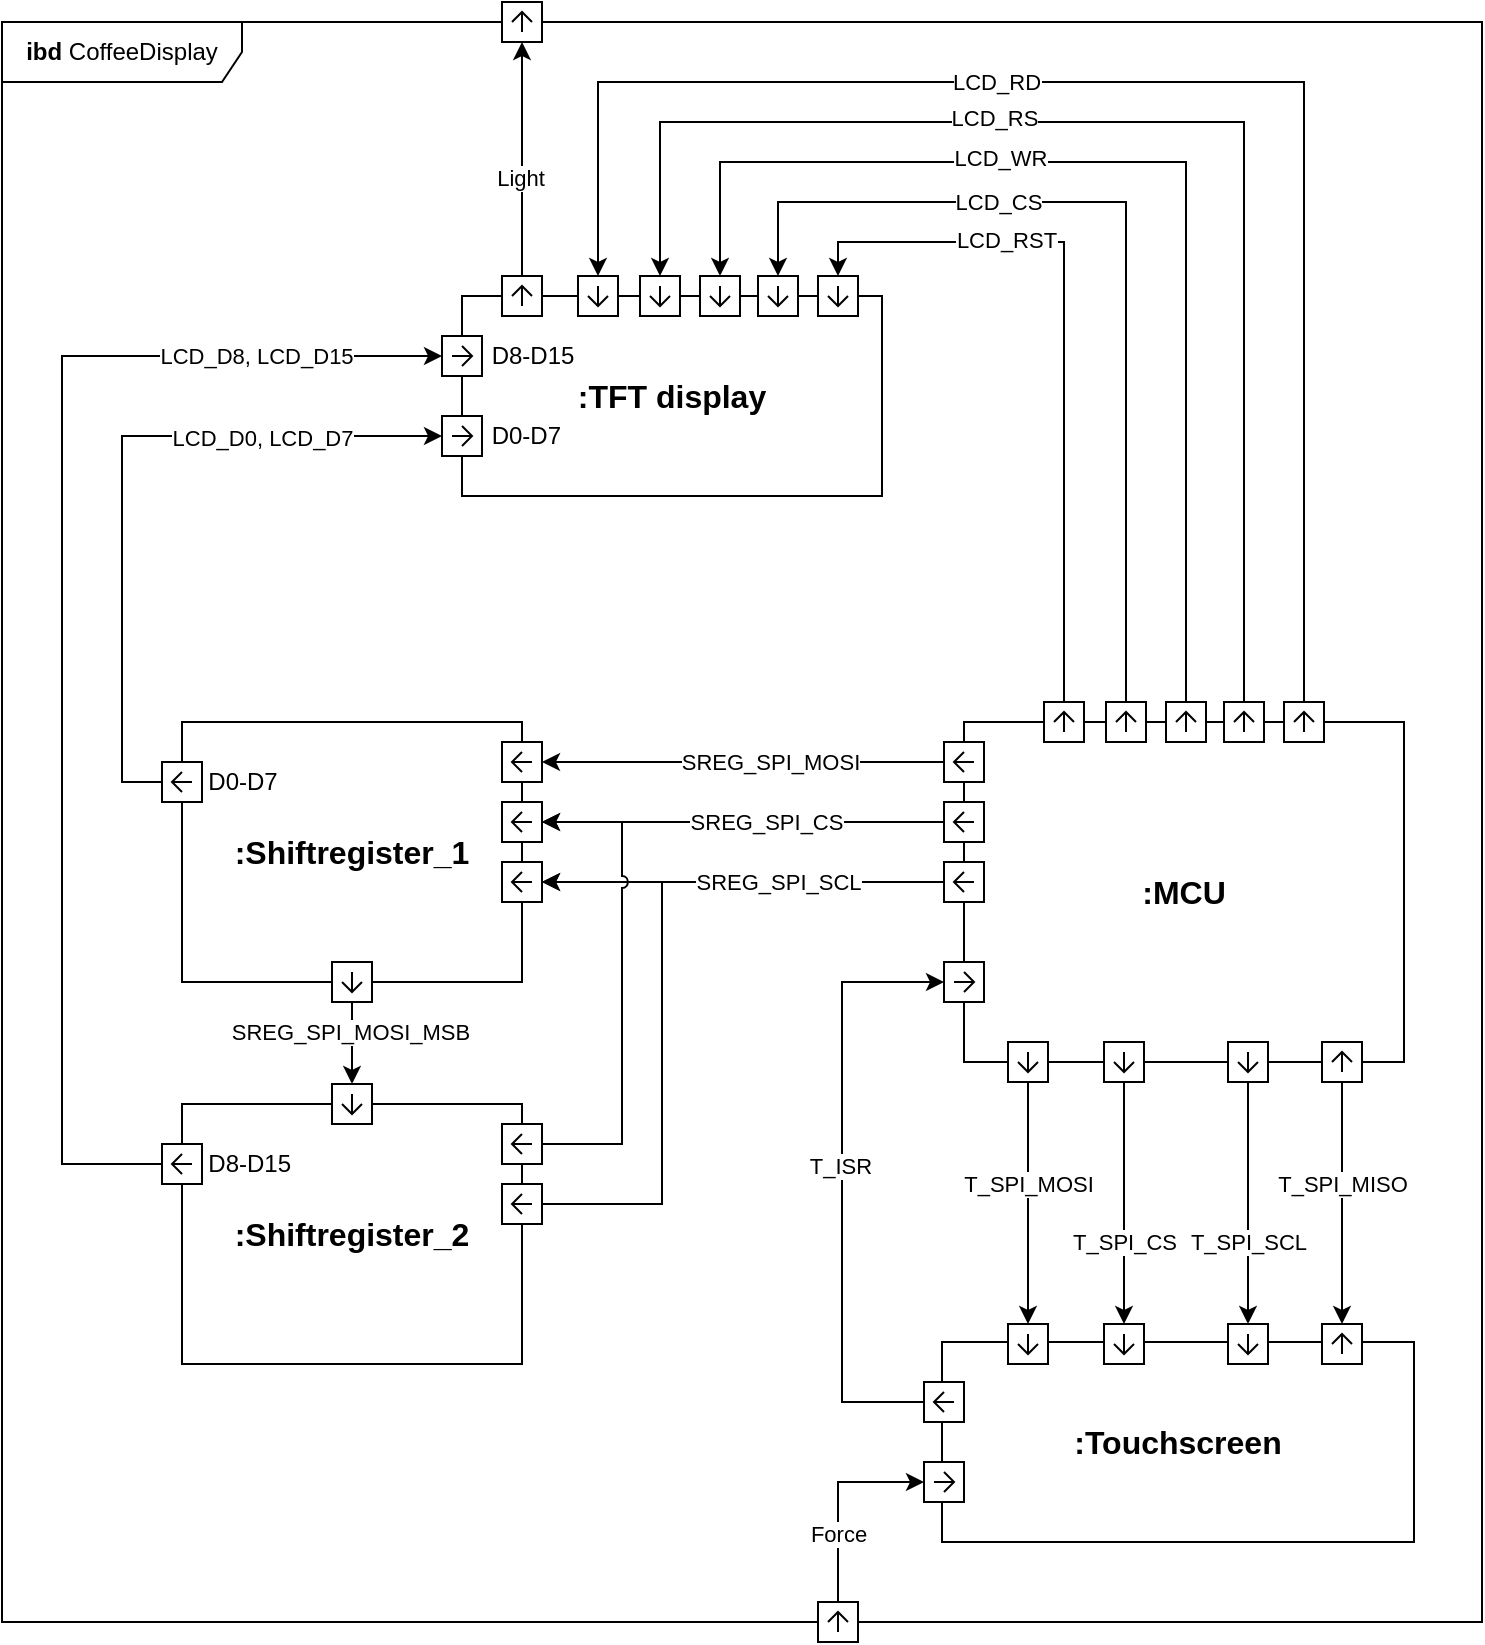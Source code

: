 <mxfile version="21.3.7" type="github">
  <diagram name="Page-1" id="zY5KByXfgUxSWwD3LtzW">
    <mxGraphModel dx="1467" dy="1114" grid="1" gridSize="10" guides="1" tooltips="1" connect="1" arrows="1" fold="1" page="1" pageScale="1" pageWidth="850" pageHeight="1100" math="0" shadow="0">
      <root>
        <mxCell id="0" />
        <mxCell id="1" parent="0" />
        <mxCell id="DrQeyzu7oYbo8D8z5N6E-1" value="&lt;b&gt;ibd&amp;nbsp;&lt;/b&gt;CoffeeDisplay" style="shape=umlFrame;whiteSpace=wrap;html=1;pointerEvents=0;width=120;height=30;" parent="1" vertex="1">
          <mxGeometry x="40" y="180" width="740" height="800" as="geometry" />
        </mxCell>
        <mxCell id="DrQeyzu7oYbo8D8z5N6E-3" value="&lt;b&gt;&lt;font style=&quot;font-size: 16px;&quot;&gt;:Touchscreen&lt;br&gt;&lt;/font&gt;&lt;/b&gt;" style="html=1;whiteSpace=wrap;" parent="1" vertex="1">
          <mxGeometry x="510" y="840" width="236" height="100" as="geometry" />
        </mxCell>
        <mxCell id="DrQeyzu7oYbo8D8z5N6E-4" value="&lt;b&gt;&lt;font style=&quot;font-size: 16px;&quot;&gt;:TFT display&lt;br&gt;&lt;/font&gt;&lt;/b&gt;" style="html=1;whiteSpace=wrap;" parent="1" vertex="1">
          <mxGeometry x="270" y="317" width="210" height="100" as="geometry" />
        </mxCell>
        <mxCell id="DrQeyzu7oYbo8D8z5N6E-15" value="&lt;b style=&quot;border-color: var(--border-color);&quot;&gt;&lt;font style=&quot;border-color: var(--border-color); font-size: 16px;&quot;&gt;:Shiftregister_1&lt;/font&gt;&lt;/b&gt;" style="whiteSpace=wrap;align=center;html=1;" parent="1" vertex="1">
          <mxGeometry x="130" y="530" width="170" height="130" as="geometry" />
        </mxCell>
        <mxCell id="DrQeyzu7oYbo8D8z5N6E-20" value="" style="html=1;shape=mxgraph.sysml.port;html=1;resizable=0;sysMLPortType=flowE;labelPosition=left;verticalLabelPosition=middle;align=right;verticalAlign=middle;rotation=-180;" parent="DrQeyzu7oYbo8D8z5N6E-15" vertex="1">
          <mxGeometry x="1" width="20" height="20" relative="1" as="geometry">
            <mxPoint x="-10" y="10" as="offset" />
          </mxGeometry>
        </mxCell>
        <mxCell id="DrQeyzu7oYbo8D8z5N6E-50" value="" style="html=1;shape=mxgraph.sysml.port;html=1;resizable=0;sysMLPortType=flowE;labelPosition=left;verticalLabelPosition=middle;align=right;verticalAlign=middle;rotation=90;" parent="DrQeyzu7oYbo8D8z5N6E-15" vertex="1">
          <mxGeometry x="75" y="119.999" width="20" height="20" as="geometry" />
        </mxCell>
        <mxCell id="DrQeyzu7oYbo8D8z5N6E-24" value="&lt;b style=&quot;border-color: var(--border-color);&quot;&gt;&lt;font style=&quot;border-color: var(--border-color); font-size: 16px;&quot;&gt;:MCU&lt;/font&gt;&lt;/b&gt;" style="whiteSpace=wrap;align=center;html=1;" parent="1" vertex="1">
          <mxGeometry x="521" y="530" width="220" height="170" as="geometry" />
        </mxCell>
        <mxCell id="DrQeyzu7oYbo8D8z5N6E-25" value="" style="html=1;shape=mxgraph.sysml.port;html=1;resizable=0;sysMLPortType=flowE;labelPosition=left;verticalLabelPosition=middle;align=right;verticalAlign=middle;rotation=-180;" parent="DrQeyzu7oYbo8D8z5N6E-24" vertex="1">
          <mxGeometry x="1" width="20" height="20" relative="1" as="geometry">
            <mxPoint x="-230" y="10" as="offset" />
          </mxGeometry>
        </mxCell>
        <mxCell id="DrQeyzu7oYbo8D8z5N6E-28" value="" style="html=1;shape=mxgraph.sysml.port;html=1;resizable=0;sysMLPortType=flowE;labelPosition=left;verticalLabelPosition=middle;align=right;verticalAlign=middle;rotation=-180;" parent="DrQeyzu7oYbo8D8z5N6E-24" vertex="1">
          <mxGeometry x="-10" y="70" width="20" height="20" as="geometry" />
        </mxCell>
        <mxCell id="DrQeyzu7oYbo8D8z5N6E-89" value="" style="html=1;shape=mxgraph.sysml.port;html=1;resizable=0;sysMLPortType=flowE;labelPosition=left;verticalLabelPosition=middle;align=right;verticalAlign=middle;rotation=-90;" parent="DrQeyzu7oYbo8D8z5N6E-24" vertex="1">
          <mxGeometry x="160" y="-10" width="20" height="20" as="geometry" />
        </mxCell>
        <mxCell id="DrQeyzu7oYbo8D8z5N6E-90" value="" style="html=1;shape=mxgraph.sysml.port;html=1;resizable=0;sysMLPortType=flowE;labelPosition=left;verticalLabelPosition=middle;align=right;verticalAlign=middle;rotation=-90;" parent="DrQeyzu7oYbo8D8z5N6E-24" vertex="1">
          <mxGeometry x="130" y="-10" width="20" height="20" as="geometry" />
        </mxCell>
        <mxCell id="DrQeyzu7oYbo8D8z5N6E-34" style="edgeStyle=orthogonalEdgeStyle;rounded=0;orthogonalLoop=1;jettySize=auto;html=1;exitX=1;exitY=0.5;exitDx=0;exitDy=0;exitPerimeter=0;entryX=0;entryY=0.5;entryDx=0;entryDy=0;entryPerimeter=0;" parent="1" source="DrQeyzu7oYbo8D8z5N6E-26" target="DrQeyzu7oYbo8D8z5N6E-30" edge="1">
          <mxGeometry relative="1" as="geometry" />
        </mxCell>
        <mxCell id="DrQeyzu7oYbo8D8z5N6E-39" value="SREG_SPI_CS" style="edgeLabel;html=1;align=center;verticalAlign=middle;resizable=0;points=[];" parent="DrQeyzu7oYbo8D8z5N6E-34" vertex="1" connectable="0">
          <mxGeometry x="-0.114" y="1" relative="1" as="geometry">
            <mxPoint y="-1" as="offset" />
          </mxGeometry>
        </mxCell>
        <mxCell id="DrQeyzu7oYbo8D8z5N6E-26" value="" style="html=1;shape=mxgraph.sysml.port;html=1;resizable=0;sysMLPortType=flowE;labelPosition=left;verticalLabelPosition=middle;align=right;verticalAlign=middle;rotation=-180;" parent="1" vertex="1">
          <mxGeometry x="511" y="570" width="20" height="20" as="geometry" />
        </mxCell>
        <mxCell id="DrQeyzu7oYbo8D8z5N6E-30" value="" style="html=1;shape=mxgraph.sysml.port;html=1;resizable=0;sysMLPortType=flowE;labelPosition=left;verticalLabelPosition=middle;align=right;verticalAlign=middle;rotation=-180;" parent="1" vertex="1">
          <mxGeometry x="290" y="570" width="20" height="20" as="geometry" />
        </mxCell>
        <mxCell id="DrQeyzu7oYbo8D8z5N6E-31" value="" style="html=1;shape=mxgraph.sysml.port;html=1;resizable=0;sysMLPortType=flowE;labelPosition=left;verticalLabelPosition=middle;align=right;verticalAlign=middle;rotation=-180;" parent="1" vertex="1">
          <mxGeometry x="290" y="600" width="20" height="20" as="geometry" />
        </mxCell>
        <mxCell id="DrQeyzu7oYbo8D8z5N6E-33" style="edgeStyle=orthogonalEdgeStyle;rounded=0;orthogonalLoop=1;jettySize=auto;html=1;exitX=1;exitY=0.5;exitDx=0;exitDy=0;exitPerimeter=0;entryX=0;entryY=0.5;entryDx=0;entryDy=0;entryPerimeter=0;" parent="1" source="DrQeyzu7oYbo8D8z5N6E-25" target="DrQeyzu7oYbo8D8z5N6E-20" edge="1">
          <mxGeometry relative="1" as="geometry" />
        </mxCell>
        <mxCell id="DrQeyzu7oYbo8D8z5N6E-38" value="SREG_SPI_MOSI" style="edgeLabel;html=1;align=center;verticalAlign=middle;resizable=0;points=[];" parent="DrQeyzu7oYbo8D8z5N6E-33" vertex="1" connectable="0">
          <mxGeometry x="-0.179" y="1" relative="1" as="geometry">
            <mxPoint x="-5" y="-1" as="offset" />
          </mxGeometry>
        </mxCell>
        <mxCell id="DrQeyzu7oYbo8D8z5N6E-35" style="edgeStyle=orthogonalEdgeStyle;rounded=0;orthogonalLoop=1;jettySize=auto;html=1;exitX=1;exitY=0.5;exitDx=0;exitDy=0;exitPerimeter=0;entryX=0;entryY=0.5;entryDx=0;entryDy=0;entryPerimeter=0;" parent="1" source="DrQeyzu7oYbo8D8z5N6E-28" target="DrQeyzu7oYbo8D8z5N6E-31" edge="1">
          <mxGeometry relative="1" as="geometry" />
        </mxCell>
        <mxCell id="DrQeyzu7oYbo8D8z5N6E-40" value="SREG_SPI_SCL" style="edgeLabel;html=1;align=center;verticalAlign=middle;resizable=0;points=[];" parent="DrQeyzu7oYbo8D8z5N6E-35" vertex="1" connectable="0">
          <mxGeometry x="-0.388" y="-1" relative="1" as="geometry">
            <mxPoint x="-22" y="1" as="offset" />
          </mxGeometry>
        </mxCell>
        <mxCell id="DrQeyzu7oYbo8D8z5N6E-44" value="&lt;b style=&quot;border-color: var(--border-color);&quot;&gt;&lt;font style=&quot;border-color: var(--border-color); font-size: 16px;&quot;&gt;:Shiftregister_2&lt;/font&gt;&lt;/b&gt;" style="whiteSpace=wrap;align=center;html=1;" parent="1" vertex="1">
          <mxGeometry x="130" y="721" width="170" height="130" as="geometry" />
        </mxCell>
        <mxCell id="DrQeyzu7oYbo8D8z5N6E-45" value="" style="html=1;shape=mxgraph.sysml.port;html=1;resizable=0;sysMLPortType=flowE;labelPosition=left;verticalLabelPosition=middle;align=right;verticalAlign=middle;rotation=-180;" parent="DrQeyzu7oYbo8D8z5N6E-44" vertex="1">
          <mxGeometry x="1" width="20" height="20" relative="1" as="geometry">
            <mxPoint x="-10" y="10" as="offset" />
          </mxGeometry>
        </mxCell>
        <mxCell id="DrQeyzu7oYbo8D8z5N6E-47" value="" style="html=1;shape=mxgraph.sysml.port;html=1;resizable=0;sysMLPortType=flowE;labelPosition=left;verticalLabelPosition=middle;align=right;verticalAlign=middle;rotation=90;" parent="DrQeyzu7oYbo8D8z5N6E-44" vertex="1">
          <mxGeometry x="75" y="-10" width="20" height="20" as="geometry" />
        </mxCell>
        <mxCell id="DrQeyzu7oYbo8D8z5N6E-49" style="edgeStyle=orthogonalEdgeStyle;rounded=0;orthogonalLoop=1;jettySize=auto;html=1;exitX=0;exitY=0.5;exitDx=0;exitDy=0;exitPerimeter=0;entryX=0;entryY=0.5;entryDx=0;entryDy=0;entryPerimeter=0;" parent="1" source="DrQeyzu7oYbo8D8z5N6E-46" target="DrQeyzu7oYbo8D8z5N6E-31" edge="1">
          <mxGeometry relative="1" as="geometry">
            <mxPoint x="370.0" y="580" as="targetPoint" />
            <Array as="points">
              <mxPoint x="370" y="771" />
              <mxPoint x="370" y="610" />
            </Array>
          </mxGeometry>
        </mxCell>
        <mxCell id="DrQeyzu7oYbo8D8z5N6E-46" value="" style="html=1;shape=mxgraph.sysml.port;html=1;resizable=0;sysMLPortType=flowE;labelPosition=left;verticalLabelPosition=middle;align=right;verticalAlign=middle;rotation=-180;" parent="1" vertex="1">
          <mxGeometry x="290" y="761" width="20" height="20" as="geometry" />
        </mxCell>
        <mxCell id="DrQeyzu7oYbo8D8z5N6E-48" style="edgeStyle=orthogonalEdgeStyle;rounded=0;orthogonalLoop=1;jettySize=auto;html=1;exitX=0;exitY=0.5;exitDx=0;exitDy=0;exitPerimeter=0;entryX=0;entryY=0.5;entryDx=0;entryDy=0;entryPerimeter=0;jumpStyle=arc;" parent="1" source="DrQeyzu7oYbo8D8z5N6E-45" target="DrQeyzu7oYbo8D8z5N6E-30" edge="1">
          <mxGeometry relative="1" as="geometry">
            <mxPoint x="340" y="550" as="targetPoint" />
            <Array as="points">
              <mxPoint x="350" y="741" />
              <mxPoint x="350" y="580" />
            </Array>
          </mxGeometry>
        </mxCell>
        <mxCell id="DrQeyzu7oYbo8D8z5N6E-51" style="edgeStyle=orthogonalEdgeStyle;rounded=0;orthogonalLoop=1;jettySize=auto;html=1;exitX=1;exitY=0.5;exitDx=0;exitDy=0;exitPerimeter=0;entryX=0;entryY=0.5;entryDx=0;entryDy=0;entryPerimeter=0;" parent="1" source="DrQeyzu7oYbo8D8z5N6E-50" target="DrQeyzu7oYbo8D8z5N6E-47" edge="1">
          <mxGeometry relative="1" as="geometry" />
        </mxCell>
        <mxCell id="DrQeyzu7oYbo8D8z5N6E-54" value="SREG_SPI_MOSI_MSB" style="edgeLabel;html=1;align=center;verticalAlign=middle;resizable=0;points=[];" parent="DrQeyzu7oYbo8D8z5N6E-51" vertex="1" connectable="0">
          <mxGeometry x="-0.275" y="-1" relative="1" as="geometry">
            <mxPoint as="offset" />
          </mxGeometry>
        </mxCell>
        <mxCell id="DrQeyzu7oYbo8D8z5N6E-62" value="&lt;span style=&quot;white-space: pre;&quot;&gt; &lt;span style=&quot;white-space: pre;&quot;&gt; &lt;/span&gt; &lt;/span&gt;&amp;nbsp; &amp;nbsp; &amp;nbsp; &amp;nbsp; &amp;nbsp; &amp;nbsp; &amp;nbsp; &amp;nbsp; &amp;nbsp; D8-D15" style="html=1;shape=mxgraph.sysml.port;sysMLPortType=flowN;direction=south;" parent="1" vertex="1">
          <mxGeometry x="260" y="337" width="20" height="20" as="geometry" />
        </mxCell>
        <mxCell id="DrQeyzu7oYbo8D8z5N6E-64" value="  &lt;span style=&quot;border-color: var(--border-color);&quot;&gt;&lt;/span&gt;&amp;nbsp;&lt;span style=&quot;white-space: pre;&quot;&gt; &lt;/span&gt;&lt;span style=&quot;white-space: pre;&quot;&gt; &lt;/span&gt;&amp;nbsp; &amp;nbsp; &amp;nbsp; &amp;nbsp; &amp;nbsp; &amp;nbsp; &amp;nbsp; &amp;nbsp; D0-D7" style="html=1;shape=mxgraph.sysml.port;sysMLPortType=flowN;direction=south;" parent="1" vertex="1">
          <mxGeometry x="260" y="377" width="20" height="20" as="geometry" />
        </mxCell>
        <mxCell id="DrQeyzu7oYbo8D8z5N6E-67" style="edgeStyle=orthogonalEdgeStyle;rounded=0;orthogonalLoop=1;jettySize=auto;html=1;exitX=0.5;exitY=0;exitDx=0;exitDy=0;exitPerimeter=0;entryX=0.5;entryY=1;entryDx=0;entryDy=0;entryPerimeter=0;" parent="1" source="DrQeyzu7oYbo8D8z5N6E-65" target="DrQeyzu7oYbo8D8z5N6E-64" edge="1">
          <mxGeometry relative="1" as="geometry" />
        </mxCell>
        <mxCell id="DrQeyzu7oYbo8D8z5N6E-114" value="LCD_D0, LCD_D7" style="edgeLabel;html=1;align=center;verticalAlign=middle;resizable=0;points=[];" parent="DrQeyzu7oYbo8D8z5N6E-67" vertex="1" connectable="0">
          <mxGeometry x="-0.311" relative="1" as="geometry">
            <mxPoint x="70" y="-71" as="offset" />
          </mxGeometry>
        </mxCell>
        <mxCell id="DrQeyzu7oYbo8D8z5N6E-65" value="  &lt;span style=&quot;border-color: var(--border-color);&quot;&gt;&lt;/span&gt;&amp;nbsp;&lt;span style=&quot;white-space: pre;&quot;&gt; &lt;/span&gt;&lt;span style=&quot;white-space: pre;&quot;&gt; &lt;/span&gt;&amp;nbsp; &amp;nbsp; &amp;nbsp; &amp;nbsp; &amp;nbsp; &amp;nbsp; &amp;nbsp; &amp;nbsp;D0-D7" style="html=1;shape=mxgraph.sysml.port;sysMLPortType=flowN;direction=north;" parent="1" vertex="1">
          <mxGeometry x="120" y="550" width="20" height="20" as="geometry" />
        </mxCell>
        <mxCell id="DrQeyzu7oYbo8D8z5N6E-68" style="edgeStyle=orthogonalEdgeStyle;rounded=0;orthogonalLoop=1;jettySize=auto;html=1;exitX=0.5;exitY=0;exitDx=0;exitDy=0;exitPerimeter=0;entryX=0.5;entryY=1;entryDx=0;entryDy=0;entryPerimeter=0;" parent="1" source="DrQeyzu7oYbo8D8z5N6E-66" target="DrQeyzu7oYbo8D8z5N6E-62" edge="1">
          <mxGeometry relative="1" as="geometry">
            <Array as="points">
              <mxPoint x="70" y="751" />
              <mxPoint x="70" y="347" />
            </Array>
          </mxGeometry>
        </mxCell>
        <mxCell id="DrQeyzu7oYbo8D8z5N6E-115" value="LCD_D8, LCD_D15" style="edgeLabel;html=1;align=center;verticalAlign=middle;resizable=0;points=[];" parent="DrQeyzu7oYbo8D8z5N6E-68" vertex="1" connectable="0">
          <mxGeometry x="0.686" y="-1" relative="1" as="geometry">
            <mxPoint x="8" y="-1" as="offset" />
          </mxGeometry>
        </mxCell>
        <mxCell id="DrQeyzu7oYbo8D8z5N6E-66" value="&amp;nbsp; &lt;span style=&quot;border-color: var(--border-color);&quot;&gt;&lt;span style=&quot;white-space: pre;&quot;&gt;&amp;nbsp;&amp;nbsp;&amp;nbsp;&amp;nbsp;&lt;/span&gt;&lt;/span&gt;&amp;nbsp; &amp;nbsp; &lt;span style=&quot;white-space: pre;&quot;&gt; &lt;/span&gt;&amp;nbsp; &amp;nbsp; &amp;nbsp; &amp;nbsp; &amp;nbsp;D8-D15" style="html=1;shape=mxgraph.sysml.port;sysMLPortType=flowN;direction=north;" parent="1" vertex="1">
          <mxGeometry x="120" y="741" width="20" height="20" as="geometry" />
        </mxCell>
        <mxCell id="DrQeyzu7oYbo8D8z5N6E-69" value="" style="html=1;shape=mxgraph.sysml.port;html=1;resizable=0;sysMLPortType=flowE;labelPosition=left;verticalLabelPosition=middle;align=right;verticalAlign=middle;rotation=90;" parent="1" vertex="1">
          <mxGeometry x="543" y="690" width="20" height="20" as="geometry" />
        </mxCell>
        <mxCell id="DrQeyzu7oYbo8D8z5N6E-70" value="" style="html=1;shape=mxgraph.sysml.port;html=1;resizable=0;sysMLPortType=flowE;labelPosition=left;verticalLabelPosition=middle;align=right;verticalAlign=middle;rotation=90;" parent="1" vertex="1">
          <mxGeometry x="653" y="690" width="20" height="20" as="geometry" />
        </mxCell>
        <mxCell id="DrQeyzu7oYbo8D8z5N6E-71" style="rounded=0;orthogonalLoop=1;jettySize=auto;html=1;exitX=1;exitY=0.5;exitDx=0;exitDy=0;exitPerimeter=0;entryX=0;entryY=0.5;entryDx=0;entryDy=0;entryPerimeter=0;" parent="1" source="DrQeyzu7oYbo8D8z5N6E-73" target="DrQeyzu7oYbo8D8z5N6E-74" edge="1">
          <mxGeometry relative="1" as="geometry" />
        </mxCell>
        <mxCell id="DrQeyzu7oYbo8D8z5N6E-72" value="T_SPI_CS" style="edgeLabel;html=1;align=center;verticalAlign=middle;resizable=0;points=[];" parent="DrQeyzu7oYbo8D8z5N6E-71" vertex="1" connectable="0">
          <mxGeometry x="-0.114" y="1" relative="1" as="geometry">
            <mxPoint x="-1" y="26" as="offset" />
          </mxGeometry>
        </mxCell>
        <mxCell id="DrQeyzu7oYbo8D8z5N6E-73" value="" style="html=1;shape=mxgraph.sysml.port;html=1;resizable=0;sysMLPortType=flowE;labelPosition=left;verticalLabelPosition=middle;align=right;verticalAlign=middle;rotation=90;" parent="1" vertex="1">
          <mxGeometry x="591" y="690" width="20" height="20" as="geometry" />
        </mxCell>
        <mxCell id="DrQeyzu7oYbo8D8z5N6E-74" value="" style="html=1;shape=mxgraph.sysml.port;html=1;resizable=0;sysMLPortType=flowE;labelPosition=left;verticalLabelPosition=middle;align=right;verticalAlign=middle;rotation=90;" parent="1" vertex="1">
          <mxGeometry x="591" y="831" width="20" height="20" as="geometry" />
        </mxCell>
        <mxCell id="DrQeyzu7oYbo8D8z5N6E-75" value="" style="html=1;shape=mxgraph.sysml.port;html=1;resizable=0;sysMLPortType=flowE;labelPosition=left;verticalLabelPosition=middle;align=right;verticalAlign=middle;rotation=90;" parent="1" vertex="1">
          <mxGeometry x="653" y="831" width="20" height="20" as="geometry" />
        </mxCell>
        <mxCell id="DrQeyzu7oYbo8D8z5N6E-76" style="edgeStyle=orthogonalEdgeStyle;rounded=0;orthogonalLoop=1;jettySize=auto;html=1;exitX=1;exitY=0.5;exitDx=0;exitDy=0;exitPerimeter=0;entryX=0;entryY=0.5;entryDx=0;entryDy=0;entryPerimeter=0;" parent="1" source="DrQeyzu7oYbo8D8z5N6E-69" target="DrQeyzu7oYbo8D8z5N6E-80" edge="1">
          <mxGeometry relative="1" as="geometry">
            <mxPoint x="422" y="741" as="targetPoint" />
          </mxGeometry>
        </mxCell>
        <mxCell id="DrQeyzu7oYbo8D8z5N6E-77" value="T_SPI_MOSI" style="edgeLabel;html=1;align=center;verticalAlign=middle;resizable=0;points=[];" parent="DrQeyzu7oYbo8D8z5N6E-76" vertex="1" connectable="0">
          <mxGeometry x="-0.179" y="1" relative="1" as="geometry">
            <mxPoint x="-1" y="1" as="offset" />
          </mxGeometry>
        </mxCell>
        <mxCell id="DrQeyzu7oYbo8D8z5N6E-78" style="edgeStyle=orthogonalEdgeStyle;rounded=0;orthogonalLoop=1;jettySize=auto;html=1;exitX=1;exitY=0.5;exitDx=0;exitDy=0;exitPerimeter=0;entryX=0;entryY=0.5;entryDx=0;entryDy=0;entryPerimeter=0;" parent="1" source="DrQeyzu7oYbo8D8z5N6E-70" target="DrQeyzu7oYbo8D8z5N6E-75" edge="1">
          <mxGeometry relative="1" as="geometry" />
        </mxCell>
        <mxCell id="DrQeyzu7oYbo8D8z5N6E-79" value="T_SPI_SCL" style="edgeLabel;html=1;align=center;verticalAlign=middle;resizable=0;points=[];" parent="DrQeyzu7oYbo8D8z5N6E-78" vertex="1" connectable="0">
          <mxGeometry x="-0.388" y="-1" relative="1" as="geometry">
            <mxPoint x="1" y="43" as="offset" />
          </mxGeometry>
        </mxCell>
        <mxCell id="DrQeyzu7oYbo8D8z5N6E-80" value="" style="html=1;shape=mxgraph.sysml.port;html=1;resizable=0;sysMLPortType=flowE;labelPosition=left;verticalLabelPosition=middle;align=right;verticalAlign=middle;rotation=90;" parent="1" vertex="1">
          <mxGeometry x="543" y="831" width="20" height="20" as="geometry" />
        </mxCell>
        <mxCell id="DrQeyzu7oYbo8D8z5N6E-81" value="" style="html=1;shape=mxgraph.sysml.port;html=1;resizable=0;sysMLPortType=flowE;labelPosition=left;verticalLabelPosition=middle;align=right;verticalAlign=middle;rotation=0;" parent="1" vertex="1">
          <mxGeometry x="511" y="650" width="20" height="20" as="geometry" />
        </mxCell>
        <mxCell id="DrQeyzu7oYbo8D8z5N6E-83" style="edgeStyle=orthogonalEdgeStyle;rounded=0;orthogonalLoop=1;jettySize=auto;html=1;exitX=1;exitY=0.5;exitDx=0;exitDy=0;exitPerimeter=0;entryX=0;entryY=0.5;entryDx=0;entryDy=0;entryPerimeter=0;" parent="1" source="DrQeyzu7oYbo8D8z5N6E-82" target="DrQeyzu7oYbo8D8z5N6E-81" edge="1">
          <mxGeometry relative="1" as="geometry">
            <Array as="points">
              <mxPoint x="460" y="870" />
              <mxPoint x="460" y="660" />
            </Array>
          </mxGeometry>
        </mxCell>
        <mxCell id="DrQeyzu7oYbo8D8z5N6E-84" value="T_ISR" style="edgeLabel;html=1;align=center;verticalAlign=middle;resizable=0;points=[];" parent="DrQeyzu7oYbo8D8z5N6E-83" vertex="1" connectable="0">
          <mxGeometry x="0.086" y="1" relative="1" as="geometry">
            <mxPoint y="5" as="offset" />
          </mxGeometry>
        </mxCell>
        <mxCell id="DrQeyzu7oYbo8D8z5N6E-82" value="" style="html=1;shape=mxgraph.sysml.port;html=1;resizable=0;sysMLPortType=flowE;labelPosition=left;verticalLabelPosition=middle;align=right;verticalAlign=middle;rotation=-180;" parent="1" vertex="1">
          <mxGeometry x="501" y="860" width="20" height="20" as="geometry" />
        </mxCell>
        <mxCell id="DrQeyzu7oYbo8D8z5N6E-85" value="" style="html=1;shape=mxgraph.sysml.port;html=1;resizable=0;sysMLPortType=flowE;labelPosition=left;verticalLabelPosition=middle;align=right;verticalAlign=middle;rotation=-90;" parent="1" vertex="1">
          <mxGeometry x="700" y="831" width="20" height="20" as="geometry" />
        </mxCell>
        <mxCell id="DrQeyzu7oYbo8D8z5N6E-87" style="edgeStyle=orthogonalEdgeStyle;rounded=0;orthogonalLoop=1;jettySize=auto;html=1;exitX=0;exitY=0.5;exitDx=0;exitDy=0;exitPerimeter=0;entryX=1;entryY=0.5;entryDx=0;entryDy=0;entryPerimeter=0;" parent="1" source="DrQeyzu7oYbo8D8z5N6E-86" target="DrQeyzu7oYbo8D8z5N6E-85" edge="1">
          <mxGeometry relative="1" as="geometry" />
        </mxCell>
        <mxCell id="DrQeyzu7oYbo8D8z5N6E-88" value="T_SPI_MISO" style="edgeLabel;html=1;align=center;verticalAlign=middle;resizable=0;points=[];" parent="DrQeyzu7oYbo8D8z5N6E-87" vertex="1" connectable="0">
          <mxGeometry x="0.192" relative="1" as="geometry">
            <mxPoint y="-21" as="offset" />
          </mxGeometry>
        </mxCell>
        <mxCell id="DrQeyzu7oYbo8D8z5N6E-86" value="" style="html=1;shape=mxgraph.sysml.port;html=1;resizable=0;sysMLPortType=flowE;labelPosition=left;verticalLabelPosition=middle;align=right;verticalAlign=middle;rotation=-90;" parent="1" vertex="1">
          <mxGeometry x="700" y="690" width="20" height="20" as="geometry" />
        </mxCell>
        <mxCell id="DrQeyzu7oYbo8D8z5N6E-104" style="edgeStyle=orthogonalEdgeStyle;rounded=0;orthogonalLoop=1;jettySize=auto;html=1;exitX=1;exitY=0.5;exitDx=0;exitDy=0;exitPerimeter=0;entryX=0;entryY=0.5;entryDx=0;entryDy=0;entryPerimeter=0;" parent="1" source="DrQeyzu7oYbo8D8z5N6E-91" target="DrQeyzu7oYbo8D8z5N6E-99" edge="1">
          <mxGeometry relative="1" as="geometry">
            <Array as="points">
              <mxPoint x="632" y="250" />
              <mxPoint x="399" y="250" />
            </Array>
          </mxGeometry>
        </mxCell>
        <mxCell id="DrQeyzu7oYbo8D8z5N6E-109" value="LCD_WR" style="edgeLabel;html=1;align=center;verticalAlign=middle;resizable=0;points=[];" parent="DrQeyzu7oYbo8D8z5N6E-104" vertex="1" connectable="0">
          <mxGeometry x="0.405" y="-2" relative="1" as="geometry">
            <mxPoint x="30" as="offset" />
          </mxGeometry>
        </mxCell>
        <mxCell id="DrQeyzu7oYbo8D8z5N6E-91" value="" style="html=1;shape=mxgraph.sysml.port;html=1;resizable=0;sysMLPortType=flowE;labelPosition=left;verticalLabelPosition=middle;align=right;verticalAlign=middle;rotation=-90;" parent="1" vertex="1">
          <mxGeometry x="622" y="520" width="20" height="20" as="geometry" />
        </mxCell>
        <mxCell id="DrQeyzu7oYbo8D8z5N6E-103" style="edgeStyle=orthogonalEdgeStyle;rounded=0;orthogonalLoop=1;jettySize=auto;html=1;exitX=1;exitY=0.5;exitDx=0;exitDy=0;exitPerimeter=0;entryX=0;entryY=0.5;entryDx=0;entryDy=0;entryPerimeter=0;" parent="1" source="DrQeyzu7oYbo8D8z5N6E-92" target="DrQeyzu7oYbo8D8z5N6E-98" edge="1">
          <mxGeometry relative="1" as="geometry">
            <Array as="points">
              <mxPoint x="602" y="270" />
              <mxPoint x="428" y="270" />
            </Array>
          </mxGeometry>
        </mxCell>
        <mxCell id="DrQeyzu7oYbo8D8z5N6E-108" value="LCD_CS" style="edgeLabel;html=1;align=center;verticalAlign=middle;resizable=0;points=[];" parent="DrQeyzu7oYbo8D8z5N6E-103" vertex="1" connectable="0">
          <mxGeometry x="0.483" relative="1" as="geometry">
            <mxPoint x="28" as="offset" />
          </mxGeometry>
        </mxCell>
        <mxCell id="DrQeyzu7oYbo8D8z5N6E-92" value="" style="html=1;shape=mxgraph.sysml.port;html=1;resizable=0;sysMLPortType=flowE;labelPosition=left;verticalLabelPosition=middle;align=right;verticalAlign=middle;rotation=-90;" parent="1" vertex="1">
          <mxGeometry x="592" y="520" width="20" height="20" as="geometry" />
        </mxCell>
        <mxCell id="DrQeyzu7oYbo8D8z5N6E-102" style="edgeStyle=orthogonalEdgeStyle;rounded=0;orthogonalLoop=1;jettySize=auto;html=1;exitX=1;exitY=0.5;exitDx=0;exitDy=0;exitPerimeter=0;entryX=0;entryY=0.5;entryDx=0;entryDy=0;entryPerimeter=0;" parent="1" source="DrQeyzu7oYbo8D8z5N6E-93" target="DrQeyzu7oYbo8D8z5N6E-97" edge="1">
          <mxGeometry relative="1" as="geometry">
            <Array as="points">
              <mxPoint x="571" y="290" />
              <mxPoint x="458" y="290" />
            </Array>
          </mxGeometry>
        </mxCell>
        <mxCell id="DrQeyzu7oYbo8D8z5N6E-107" value="LCD_RST" style="edgeLabel;html=1;align=center;verticalAlign=middle;resizable=0;points=[];" parent="DrQeyzu7oYbo8D8z5N6E-102" vertex="1" connectable="0">
          <mxGeometry x="0.611" y="-1" relative="1" as="geometry">
            <mxPoint x="31" as="offset" />
          </mxGeometry>
        </mxCell>
        <mxCell id="DrQeyzu7oYbo8D8z5N6E-93" value="" style="html=1;shape=mxgraph.sysml.port;html=1;resizable=0;sysMLPortType=flowE;labelPosition=left;verticalLabelPosition=middle;align=right;verticalAlign=middle;rotation=-90;" parent="1" vertex="1">
          <mxGeometry x="561" y="520" width="20" height="20" as="geometry" />
        </mxCell>
        <mxCell id="DrQeyzu7oYbo8D8z5N6E-97" value="" style="html=1;shape=mxgraph.sysml.port;html=1;resizable=0;sysMLPortType=flowE;labelPosition=left;verticalLabelPosition=middle;align=right;verticalAlign=middle;rotation=90;" parent="1" vertex="1">
          <mxGeometry x="448" y="307" width="20" height="20" as="geometry" />
        </mxCell>
        <mxCell id="DrQeyzu7oYbo8D8z5N6E-98" value="" style="html=1;shape=mxgraph.sysml.port;html=1;resizable=0;sysMLPortType=flowE;labelPosition=left;verticalLabelPosition=middle;align=right;verticalAlign=middle;rotation=90;" parent="1" vertex="1">
          <mxGeometry x="418" y="307" width="20" height="20" as="geometry" />
        </mxCell>
        <mxCell id="DrQeyzu7oYbo8D8z5N6E-99" value="" style="html=1;shape=mxgraph.sysml.port;html=1;resizable=0;sysMLPortType=flowE;labelPosition=left;verticalLabelPosition=middle;align=right;verticalAlign=middle;rotation=90;" parent="1" vertex="1">
          <mxGeometry x="389" y="307" width="20" height="20" as="geometry" />
        </mxCell>
        <mxCell id="DrQeyzu7oYbo8D8z5N6E-100" value="" style="html=1;shape=mxgraph.sysml.port;html=1;resizable=0;sysMLPortType=flowE;labelPosition=left;verticalLabelPosition=middle;align=right;verticalAlign=middle;rotation=90;" parent="1" vertex="1">
          <mxGeometry x="359" y="307" width="20" height="20" as="geometry" />
        </mxCell>
        <mxCell id="DrQeyzu7oYbo8D8z5N6E-101" value="" style="html=1;shape=mxgraph.sysml.port;html=1;resizable=0;sysMLPortType=flowE;labelPosition=left;verticalLabelPosition=middle;align=right;verticalAlign=middle;rotation=90;" parent="1" vertex="1">
          <mxGeometry x="328" y="307" width="20" height="20" as="geometry" />
        </mxCell>
        <mxCell id="DrQeyzu7oYbo8D8z5N6E-105" style="edgeStyle=orthogonalEdgeStyle;rounded=0;orthogonalLoop=1;jettySize=auto;html=1;exitX=1;exitY=0.5;exitDx=0;exitDy=0;exitPerimeter=0;entryX=0;entryY=0.5;entryDx=0;entryDy=0;entryPerimeter=0;" parent="1" source="DrQeyzu7oYbo8D8z5N6E-90" target="DrQeyzu7oYbo8D8z5N6E-100" edge="1">
          <mxGeometry relative="1" as="geometry">
            <Array as="points">
              <mxPoint x="661" y="230" />
              <mxPoint x="369" y="230" />
            </Array>
          </mxGeometry>
        </mxCell>
        <mxCell id="DrQeyzu7oYbo8D8z5N6E-110" value="LCD_RS" style="edgeLabel;html=1;align=center;verticalAlign=middle;resizable=0;points=[];" parent="DrQeyzu7oYbo8D8z5N6E-105" vertex="1" connectable="0">
          <mxGeometry x="0.368" y="-2" relative="1" as="geometry">
            <mxPoint x="36" as="offset" />
          </mxGeometry>
        </mxCell>
        <mxCell id="DrQeyzu7oYbo8D8z5N6E-106" style="edgeStyle=orthogonalEdgeStyle;rounded=0;orthogonalLoop=1;jettySize=auto;html=1;exitX=1;exitY=0.5;exitDx=0;exitDy=0;exitPerimeter=0;entryX=0;entryY=0.5;entryDx=0;entryDy=0;entryPerimeter=0;" parent="1" source="DrQeyzu7oYbo8D8z5N6E-89" target="DrQeyzu7oYbo8D8z5N6E-101" edge="1">
          <mxGeometry relative="1" as="geometry">
            <Array as="points">
              <mxPoint x="691" y="210" />
              <mxPoint x="338" y="210" />
            </Array>
          </mxGeometry>
        </mxCell>
        <mxCell id="DrQeyzu7oYbo8D8z5N6E-111" value="LCD_RD" style="edgeLabel;html=1;align=center;verticalAlign=middle;resizable=0;points=[];" parent="DrQeyzu7oYbo8D8z5N6E-106" vertex="1" connectable="0">
          <mxGeometry x="0.312" relative="1" as="geometry">
            <mxPoint x="34" as="offset" />
          </mxGeometry>
        </mxCell>
        <mxCell id="xBclcCluWVGSd1LC9Pbv-3" style="edgeStyle=orthogonalEdgeStyle;rounded=0;orthogonalLoop=1;jettySize=auto;html=1;exitX=1;exitY=0.5;exitDx=0;exitDy=0;exitPerimeter=0;entryX=0;entryY=0.5;entryDx=0;entryDy=0;entryPerimeter=0;" edge="1" parent="1" source="xBclcCluWVGSd1LC9Pbv-1" target="xBclcCluWVGSd1LC9Pbv-2">
          <mxGeometry relative="1" as="geometry" />
        </mxCell>
        <mxCell id="xBclcCluWVGSd1LC9Pbv-4" value="Light" style="edgeLabel;html=1;align=center;verticalAlign=middle;resizable=0;points=[];" vertex="1" connectable="0" parent="xBclcCluWVGSd1LC9Pbv-3">
          <mxGeometry x="-0.164" y="1" relative="1" as="geometry">
            <mxPoint as="offset" />
          </mxGeometry>
        </mxCell>
        <mxCell id="xBclcCluWVGSd1LC9Pbv-1" value="" style="html=1;shape=mxgraph.sysml.port;html=1;resizable=0;sysMLPortType=flowE;labelPosition=left;verticalLabelPosition=middle;align=right;verticalAlign=middle;rotation=-90;" vertex="1" parent="1">
          <mxGeometry x="290" y="307" width="20" height="20" as="geometry" />
        </mxCell>
        <mxCell id="xBclcCluWVGSd1LC9Pbv-2" value="" style="html=1;shape=mxgraph.sysml.port;html=1;resizable=0;sysMLPortType=flowE;labelPosition=left;verticalLabelPosition=middle;align=right;verticalAlign=middle;rotation=-90;" vertex="1" parent="1">
          <mxGeometry x="290" y="170" width="20" height="20" as="geometry" />
        </mxCell>
        <mxCell id="xBclcCluWVGSd1LC9Pbv-7" style="edgeStyle=orthogonalEdgeStyle;rounded=0;orthogonalLoop=1;jettySize=auto;html=1;exitX=1;exitY=0.5;exitDx=0;exitDy=0;exitPerimeter=0;entryX=0;entryY=0.5;entryDx=0;entryDy=0;entryPerimeter=0;" edge="1" parent="1" source="xBclcCluWVGSd1LC9Pbv-5" target="xBclcCluWVGSd1LC9Pbv-6">
          <mxGeometry relative="1" as="geometry" />
        </mxCell>
        <mxCell id="xBclcCluWVGSd1LC9Pbv-8" value="Force" style="edgeLabel;html=1;align=center;verticalAlign=middle;resizable=0;points=[];" vertex="1" connectable="0" parent="xBclcCluWVGSd1LC9Pbv-7">
          <mxGeometry x="-0.327" relative="1" as="geometry">
            <mxPoint as="offset" />
          </mxGeometry>
        </mxCell>
        <mxCell id="xBclcCluWVGSd1LC9Pbv-5" value="" style="html=1;shape=mxgraph.sysml.port;html=1;resizable=0;sysMLPortType=flowE;labelPosition=left;verticalLabelPosition=middle;align=right;verticalAlign=middle;rotation=-90;" vertex="1" parent="1">
          <mxGeometry x="448" y="970" width="20" height="20" as="geometry" />
        </mxCell>
        <mxCell id="xBclcCluWVGSd1LC9Pbv-6" value="" style="html=1;shape=mxgraph.sysml.port;html=1;resizable=0;sysMLPortType=flowE;labelPosition=left;verticalLabelPosition=middle;align=right;verticalAlign=middle;rotation=0;" vertex="1" parent="1">
          <mxGeometry x="501" y="900" width="20" height="20" as="geometry" />
        </mxCell>
      </root>
    </mxGraphModel>
  </diagram>
</mxfile>
